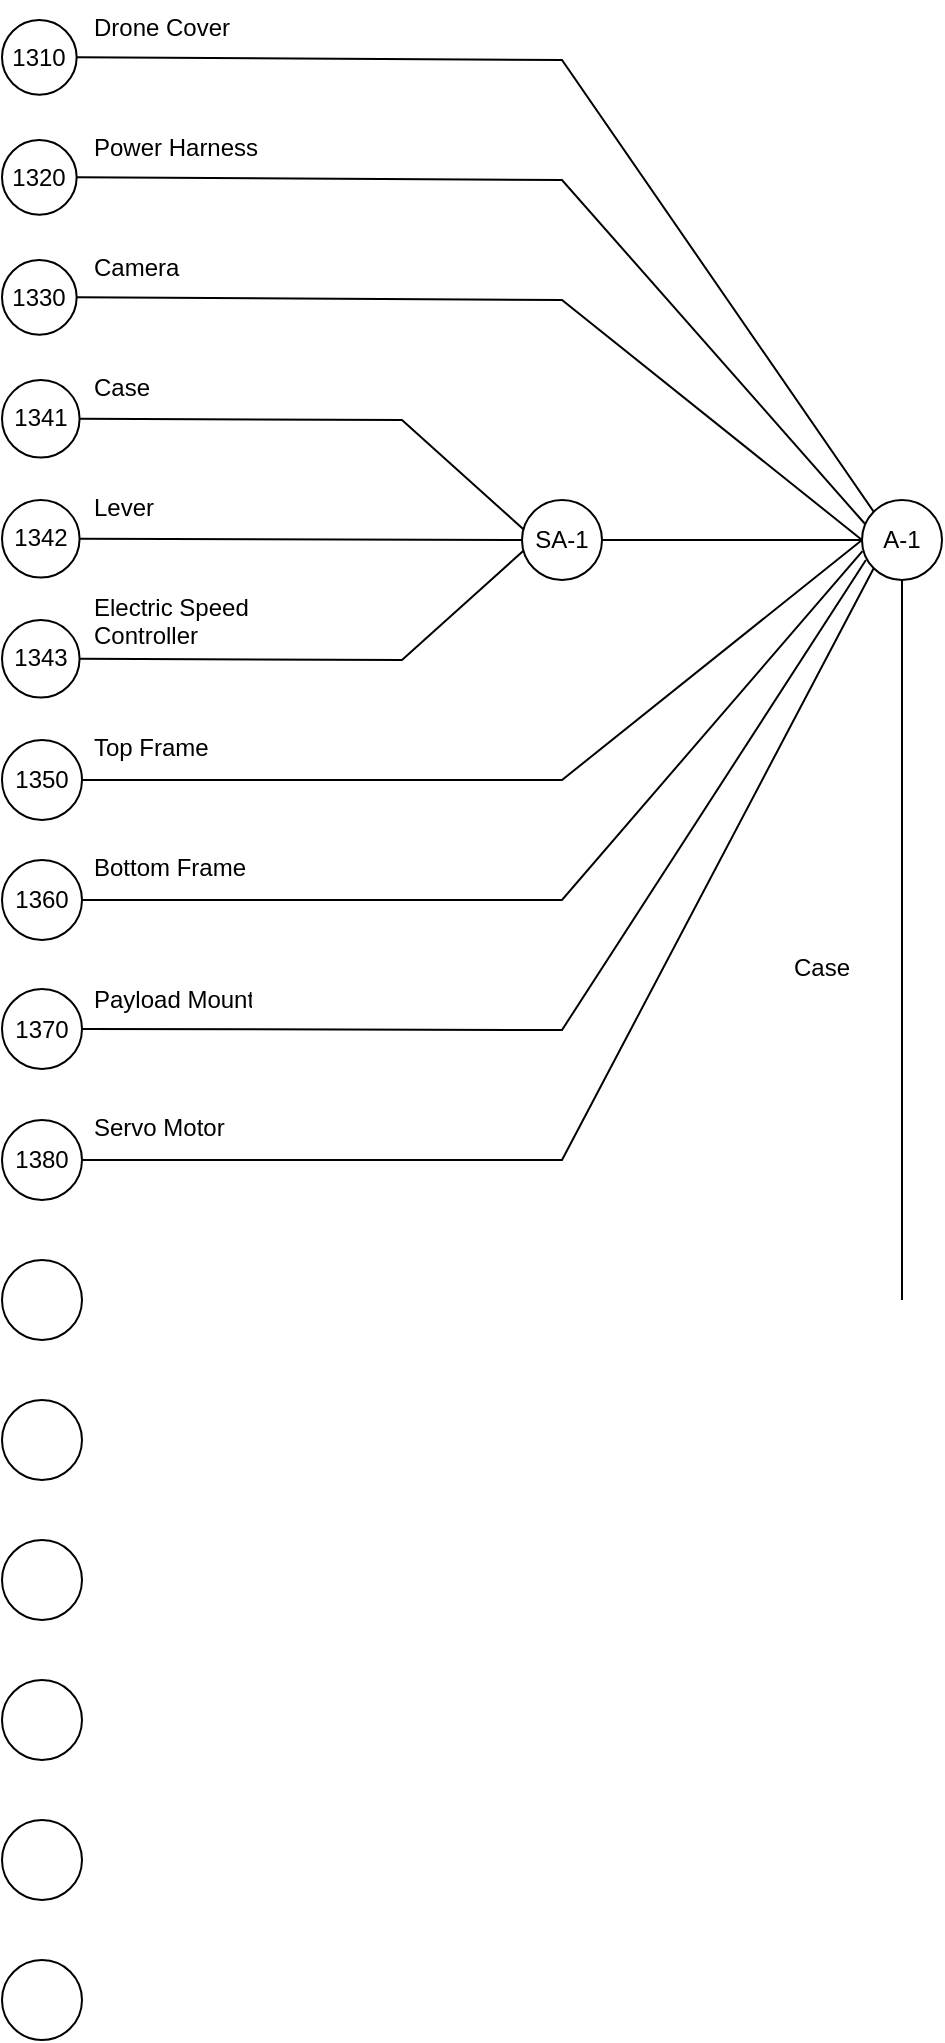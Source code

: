 <mxfile version="15.0.2" type="github">
  <diagram id="NajqLneOWFnYj3j5UxJ6" name="Page-1">
    <mxGraphModel dx="1240" dy="669" grid="1" gridSize="10" guides="1" tooltips="1" connect="1" arrows="1" fold="1" page="1" pageScale="1" pageWidth="827" pageHeight="1169" math="0" shadow="0">
      <root>
        <mxCell id="0" />
        <mxCell id="1" parent="0" />
        <mxCell id="FHKYzSLBnUwBpwtCTsLZ-2" value="" style="ellipse;whiteSpace=wrap;html=1;aspect=fixed;" vertex="1" parent="1">
          <mxGeometry x="200" y="830" width="40" height="40" as="geometry" />
        </mxCell>
        <mxCell id="FHKYzSLBnUwBpwtCTsLZ-3" value="" style="ellipse;whiteSpace=wrap;html=1;aspect=fixed;" vertex="1" parent="1">
          <mxGeometry x="200" y="690" width="40" height="40" as="geometry" />
        </mxCell>
        <mxCell id="FHKYzSLBnUwBpwtCTsLZ-14" value="" style="ellipse;whiteSpace=wrap;html=1;aspect=fixed;" vertex="1" parent="1">
          <mxGeometry x="200" y="760" width="40" height="40" as="geometry" />
        </mxCell>
        <mxCell id="FHKYzSLBnUwBpwtCTsLZ-15" value="" style="ellipse;whiteSpace=wrap;html=1;aspect=fixed;" vertex="1" parent="1">
          <mxGeometry x="200" y="900" width="40" height="40" as="geometry" />
        </mxCell>
        <mxCell id="FHKYzSLBnUwBpwtCTsLZ-25" value="" style="group" vertex="1" connectable="0" parent="1">
          <mxGeometry x="200" y="240" width="320" height="170" as="geometry" />
        </mxCell>
        <mxCell id="FHKYzSLBnUwBpwtCTsLZ-24" value="" style="group" vertex="1" connectable="0" parent="FHKYzSLBnUwBpwtCTsLZ-25">
          <mxGeometry width="266.667" height="170" as="geometry" />
        </mxCell>
        <mxCell id="FHKYzSLBnUwBpwtCTsLZ-5" value="1341" style="ellipse;whiteSpace=wrap;html=1;aspect=fixed;" vertex="1" parent="FHKYzSLBnUwBpwtCTsLZ-24">
          <mxGeometry y="10" width="38.788" height="38.788" as="geometry" />
        </mxCell>
        <mxCell id="FHKYzSLBnUwBpwtCTsLZ-7" value="1343" style="ellipse;whiteSpace=wrap;html=1;aspect=fixed;" vertex="1" parent="FHKYzSLBnUwBpwtCTsLZ-24">
          <mxGeometry y="130" width="38.788" height="38.788" as="geometry" />
        </mxCell>
        <mxCell id="FHKYzSLBnUwBpwtCTsLZ-9" value="1342" style="ellipse;whiteSpace=wrap;html=1;aspect=fixed;" vertex="1" parent="FHKYzSLBnUwBpwtCTsLZ-24">
          <mxGeometry y="70" width="38.788" height="38.788" as="geometry" />
        </mxCell>
        <mxCell id="FHKYzSLBnUwBpwtCTsLZ-17" value="Case" style="text;strokeColor=none;fillColor=none;align=left;verticalAlign=top;spacingLeft=4;spacingRight=4;overflow=hidden;rotatable=0;points=[[0,0.5],[1,0.5]];portConstraint=eastwest;" vertex="1" parent="FHKYzSLBnUwBpwtCTsLZ-24">
          <mxGeometry x="40.003" width="80" height="26" as="geometry" />
        </mxCell>
        <mxCell id="FHKYzSLBnUwBpwtCTsLZ-19" value="" style="endArrow=none;html=1;exitX=1;exitY=0.5;exitDx=0;exitDy=0;rounded=0;" edge="1" parent="FHKYzSLBnUwBpwtCTsLZ-24" source="FHKYzSLBnUwBpwtCTsLZ-5">
          <mxGeometry width="50" height="50" relative="1" as="geometry">
            <mxPoint x="213.333" y="80" as="sourcePoint" />
            <mxPoint x="266.667" y="90" as="targetPoint" />
            <Array as="points">
              <mxPoint x="200" y="30" />
            </Array>
          </mxGeometry>
        </mxCell>
        <mxCell id="FHKYzSLBnUwBpwtCTsLZ-20" value="" style="endArrow=none;html=1;exitX=1;exitY=0.5;exitDx=0;exitDy=0;" edge="1" parent="FHKYzSLBnUwBpwtCTsLZ-24" source="FHKYzSLBnUwBpwtCTsLZ-9">
          <mxGeometry width="50" height="50" relative="1" as="geometry">
            <mxPoint x="160" y="90" as="sourcePoint" />
            <mxPoint x="266.667" y="90" as="targetPoint" />
          </mxGeometry>
        </mxCell>
        <mxCell id="FHKYzSLBnUwBpwtCTsLZ-21" value="" style="endArrow=none;html=1;exitX=1;exitY=0.5;exitDx=0;exitDy=0;rounded=0;" edge="1" parent="FHKYzSLBnUwBpwtCTsLZ-24" source="FHKYzSLBnUwBpwtCTsLZ-7">
          <mxGeometry width="50" height="50" relative="1" as="geometry">
            <mxPoint x="53.333" y="150" as="sourcePoint" />
            <mxPoint x="266.667" y="90" as="targetPoint" />
            <Array as="points">
              <mxPoint x="200" y="150" />
            </Array>
          </mxGeometry>
        </mxCell>
        <mxCell id="FHKYzSLBnUwBpwtCTsLZ-22" value="Lever" style="text;strokeColor=none;fillColor=none;align=left;verticalAlign=top;spacingLeft=4;spacingRight=4;overflow=hidden;rotatable=0;points=[[0,0.5],[1,0.5]];portConstraint=eastwest;" vertex="1" parent="FHKYzSLBnUwBpwtCTsLZ-24">
          <mxGeometry x="40.003" y="60" width="80" height="26" as="geometry" />
        </mxCell>
        <mxCell id="FHKYzSLBnUwBpwtCTsLZ-23" value="Electric Speed&#xa;Controller&#xa;" style="text;strokeColor=none;fillColor=none;align=left;verticalAlign=top;spacingLeft=4;spacingRight=4;overflow=hidden;rotatable=0;points=[[0,0.5],[1,0.5]];portConstraint=eastwest;" vertex="1" parent="FHKYzSLBnUwBpwtCTsLZ-24">
          <mxGeometry x="40.003" y="110" width="120" height="40" as="geometry" />
        </mxCell>
        <mxCell id="FHKYzSLBnUwBpwtCTsLZ-29" value="" style="endArrow=none;html=1;entryX=1;entryY=0.5;entryDx=0;entryDy=0;" edge="1" parent="1" target="FHKYzSLBnUwBpwtCTsLZ-13">
          <mxGeometry width="50" height="50" relative="1" as="geometry">
            <mxPoint x="630" y="330" as="sourcePoint" />
            <mxPoint x="440" y="320" as="targetPoint" />
          </mxGeometry>
        </mxCell>
        <mxCell id="FHKYzSLBnUwBpwtCTsLZ-33" value="A-1" style="ellipse;whiteSpace=wrap;html=1;aspect=fixed;" vertex="1" parent="1">
          <mxGeometry x="630" y="310" width="40" height="40" as="geometry" />
        </mxCell>
        <mxCell id="FHKYzSLBnUwBpwtCTsLZ-34" value="" style="endArrow=none;html=1;entryX=0.5;entryY=1;entryDx=0;entryDy=0;" edge="1" parent="1" target="FHKYzSLBnUwBpwtCTsLZ-33">
          <mxGeometry width="50" height="50" relative="1" as="geometry">
            <mxPoint x="650" y="710" as="sourcePoint" />
            <mxPoint x="140" y="470" as="targetPoint" />
          </mxGeometry>
        </mxCell>
        <mxCell id="FHKYzSLBnUwBpwtCTsLZ-13" value="SA-1" style="ellipse;whiteSpace=wrap;html=1;aspect=fixed;" vertex="1" parent="1">
          <mxGeometry x="460" y="310" width="40" height="40" as="geometry" />
        </mxCell>
        <mxCell id="FHKYzSLBnUwBpwtCTsLZ-47" value="Case" style="text;strokeColor=none;fillColor=none;align=left;verticalAlign=top;spacingLeft=4;spacingRight=4;overflow=hidden;rotatable=0;points=[[0,0.5],[1,0.5]];portConstraint=eastwest;" vertex="1" parent="1">
          <mxGeometry x="590.003" y="530" width="80" height="26" as="geometry" />
        </mxCell>
        <mxCell id="FHKYzSLBnUwBpwtCTsLZ-54" value="" style="group" vertex="1" connectable="0" parent="1">
          <mxGeometry x="200" y="420" width="280" height="240" as="geometry" />
        </mxCell>
        <mxCell id="FHKYzSLBnUwBpwtCTsLZ-51" value="" style="group" vertex="1" connectable="0" parent="FHKYzSLBnUwBpwtCTsLZ-54">
          <mxGeometry width="130" height="240" as="geometry" />
        </mxCell>
        <mxCell id="FHKYzSLBnUwBpwtCTsLZ-42" value="Top Frame" style="text;strokeColor=none;fillColor=none;align=left;verticalAlign=top;spacingLeft=4;spacingRight=4;overflow=hidden;rotatable=0;points=[[0,0.5],[1,0.5]];portConstraint=eastwest;" vertex="1" parent="FHKYzSLBnUwBpwtCTsLZ-51">
          <mxGeometry x="40.003" width="80" height="26" as="geometry" />
        </mxCell>
        <mxCell id="FHKYzSLBnUwBpwtCTsLZ-46" value="Bottom Frame" style="text;strokeColor=none;fillColor=none;align=left;verticalAlign=top;spacingLeft=4;spacingRight=4;overflow=hidden;rotatable=0;points=[[0,0.5],[1,0.5]];portConstraint=eastwest;" vertex="1" parent="FHKYzSLBnUwBpwtCTsLZ-51">
          <mxGeometry x="40" y="60" width="90" height="26" as="geometry" />
        </mxCell>
        <mxCell id="FHKYzSLBnUwBpwtCTsLZ-48" value="Servo Motor" style="text;strokeColor=none;fillColor=none;align=left;verticalAlign=top;spacingLeft=4;spacingRight=4;overflow=hidden;rotatable=0;points=[[0,0.5],[1,0.5]];portConstraint=eastwest;" vertex="1" parent="FHKYzSLBnUwBpwtCTsLZ-51">
          <mxGeometry x="40.003" y="190" width="80" height="26" as="geometry" />
        </mxCell>
        <mxCell id="FHKYzSLBnUwBpwtCTsLZ-49" value="Payload Mount" style="text;strokeColor=none;fillColor=none;align=left;verticalAlign=top;spacingLeft=4;spacingRight=4;overflow=hidden;rotatable=0;points=[[0,0.5],[1,0.5]];portConstraint=eastwest;" vertex="1" parent="FHKYzSLBnUwBpwtCTsLZ-51">
          <mxGeometry x="40" y="126" width="90" height="26" as="geometry" />
        </mxCell>
        <mxCell id="FHKYzSLBnUwBpwtCTsLZ-50" value="" style="group" vertex="1" connectable="0" parent="FHKYzSLBnUwBpwtCTsLZ-51">
          <mxGeometry y="10" width="40" height="230" as="geometry" />
        </mxCell>
        <mxCell id="FHKYzSLBnUwBpwtCTsLZ-1" value="1360" style="ellipse;whiteSpace=wrap;html=1;aspect=fixed;" vertex="1" parent="FHKYzSLBnUwBpwtCTsLZ-50">
          <mxGeometry y="60" width="40" height="40" as="geometry" />
        </mxCell>
        <mxCell id="FHKYzSLBnUwBpwtCTsLZ-4" value="1350" style="ellipse;whiteSpace=wrap;html=1;aspect=fixed;" vertex="1" parent="FHKYzSLBnUwBpwtCTsLZ-50">
          <mxGeometry width="40" height="40" as="geometry" />
        </mxCell>
        <mxCell id="FHKYzSLBnUwBpwtCTsLZ-10" value="1380" style="ellipse;whiteSpace=wrap;html=1;aspect=fixed;" vertex="1" parent="FHKYzSLBnUwBpwtCTsLZ-50">
          <mxGeometry y="190" width="40" height="40" as="geometry" />
        </mxCell>
        <mxCell id="FHKYzSLBnUwBpwtCTsLZ-12" value="1370" style="ellipse;whiteSpace=wrap;html=1;aspect=fixed;" vertex="1" parent="FHKYzSLBnUwBpwtCTsLZ-50">
          <mxGeometry y="124.5" width="40" height="40" as="geometry" />
        </mxCell>
        <mxCell id="FHKYzSLBnUwBpwtCTsLZ-53" value="" style="group" vertex="1" connectable="0" parent="FHKYzSLBnUwBpwtCTsLZ-54">
          <mxGeometry x="280" y="30" height="190" as="geometry" />
        </mxCell>
        <mxCell id="FHKYzSLBnUwBpwtCTsLZ-36" value="" style="endArrow=none;html=1;exitX=1;exitY=0.5;exitDx=0;exitDy=0;exitPerimeter=0;entryX=0.006;entryY=0.638;entryDx=0;entryDy=0;rounded=0;entryPerimeter=0;" edge="1" parent="1" source="FHKYzSLBnUwBpwtCTsLZ-1" target="FHKYzSLBnUwBpwtCTsLZ-33">
          <mxGeometry width="50" height="50" relative="1" as="geometry">
            <mxPoint x="90" y="420" as="sourcePoint" />
            <mxPoint x="140" y="370" as="targetPoint" />
            <Array as="points">
              <mxPoint x="480" y="510" />
            </Array>
          </mxGeometry>
        </mxCell>
        <mxCell id="FHKYzSLBnUwBpwtCTsLZ-35" value="" style="endArrow=none;html=1;exitX=1;exitY=0.5;exitDx=0;exitDy=0;entryX=0;entryY=0.5;entryDx=0;entryDy=0;rounded=0;" edge="1" parent="1" source="FHKYzSLBnUwBpwtCTsLZ-4" target="FHKYzSLBnUwBpwtCTsLZ-33">
          <mxGeometry width="50" height="50" relative="1" as="geometry">
            <mxPoint x="90" y="470" as="sourcePoint" />
            <mxPoint x="140" y="420" as="targetPoint" />
            <Array as="points">
              <mxPoint x="480" y="450" />
            </Array>
          </mxGeometry>
        </mxCell>
        <mxCell id="FHKYzSLBnUwBpwtCTsLZ-38" value="" style="endArrow=none;html=1;exitX=1;exitY=0.5;exitDx=0;exitDy=0;entryX=0;entryY=1;entryDx=0;entryDy=0;rounded=0;" edge="1" parent="1" source="FHKYzSLBnUwBpwtCTsLZ-10" target="FHKYzSLBnUwBpwtCTsLZ-33">
          <mxGeometry width="50" height="50" relative="1" as="geometry">
            <mxPoint x="350" y="590" as="sourcePoint" />
            <mxPoint x="580" y="570" as="targetPoint" />
            <Array as="points">
              <mxPoint x="480" y="640" />
            </Array>
          </mxGeometry>
        </mxCell>
        <mxCell id="FHKYzSLBnUwBpwtCTsLZ-37" value="" style="endArrow=none;html=1;exitX=1;exitY=0.5;exitDx=0;exitDy=0;entryX=0.049;entryY=0.749;entryDx=0;entryDy=0;rounded=0;entryPerimeter=0;" edge="1" parent="1" source="FHKYzSLBnUwBpwtCTsLZ-12" target="FHKYzSLBnUwBpwtCTsLZ-33">
          <mxGeometry width="50" height="50" relative="1" as="geometry">
            <mxPoint x="350" y="490" as="sourcePoint" />
            <mxPoint x="400" y="440" as="targetPoint" />
            <Array as="points">
              <mxPoint x="480" y="575" />
            </Array>
          </mxGeometry>
        </mxCell>
        <mxCell id="FHKYzSLBnUwBpwtCTsLZ-56" value="" style="group" vertex="1" connectable="0" parent="1">
          <mxGeometry x="200" y="60" width="280" height="170" as="geometry" />
        </mxCell>
        <mxCell id="FHKYzSLBnUwBpwtCTsLZ-44" value="" style="group" vertex="1" connectable="0" parent="FHKYzSLBnUwBpwtCTsLZ-56">
          <mxGeometry width="150" height="170" as="geometry" />
        </mxCell>
        <mxCell id="FHKYzSLBnUwBpwtCTsLZ-6" value="1330" style="ellipse;whiteSpace=wrap;html=1;aspect=fixed;" vertex="1" parent="FHKYzSLBnUwBpwtCTsLZ-44">
          <mxGeometry y="130" width="37.333" height="37.333" as="geometry" />
        </mxCell>
        <mxCell id="FHKYzSLBnUwBpwtCTsLZ-8" value="1310" style="ellipse;whiteSpace=wrap;html=1;aspect=fixed;" vertex="1" parent="FHKYzSLBnUwBpwtCTsLZ-44">
          <mxGeometry y="10" width="37.333" height="37.333" as="geometry" />
        </mxCell>
        <mxCell id="FHKYzSLBnUwBpwtCTsLZ-11" value="1320" style="ellipse;whiteSpace=wrap;html=1;aspect=fixed;" vertex="1" parent="FHKYzSLBnUwBpwtCTsLZ-44">
          <mxGeometry y="70" width="37.333" height="37.333" as="geometry" />
        </mxCell>
        <mxCell id="FHKYzSLBnUwBpwtCTsLZ-43" value="" style="group" vertex="1" connectable="0" parent="FHKYzSLBnUwBpwtCTsLZ-44">
          <mxGeometry x="40.0" width="110.0" height="146" as="geometry" />
        </mxCell>
        <mxCell id="FHKYzSLBnUwBpwtCTsLZ-39" value="Camera" style="text;strokeColor=none;fillColor=none;align=left;verticalAlign=top;spacingLeft=4;spacingRight=4;overflow=hidden;rotatable=0;points=[[0,0.5],[1,0.5]];portConstraint=eastwest;" vertex="1" parent="FHKYzSLBnUwBpwtCTsLZ-43">
          <mxGeometry x="0.003" y="120" width="80.0" height="26" as="geometry" />
        </mxCell>
        <mxCell id="FHKYzSLBnUwBpwtCTsLZ-40" value="Drone Cover" style="text;strokeColor=none;fillColor=none;align=left;verticalAlign=top;spacingLeft=4;spacingRight=4;overflow=hidden;rotatable=0;points=[[0,0.5],[1,0.5]];portConstraint=eastwest;" vertex="1" parent="FHKYzSLBnUwBpwtCTsLZ-43">
          <mxGeometry x="0.003" width="80.0" height="26" as="geometry" />
        </mxCell>
        <mxCell id="FHKYzSLBnUwBpwtCTsLZ-41" value="Power Harness" style="text;strokeColor=none;fillColor=none;align=left;verticalAlign=top;spacingLeft=4;spacingRight=4;overflow=hidden;rotatable=0;points=[[0,0.5],[1,0.5]];portConstraint=eastwest;" vertex="1" parent="FHKYzSLBnUwBpwtCTsLZ-43">
          <mxGeometry y="60" width="110.0" height="26" as="geometry" />
        </mxCell>
        <mxCell id="FHKYzSLBnUwBpwtCTsLZ-30" value="" style="endArrow=none;html=1;exitX=1;exitY=0.5;exitDx=0;exitDy=0;rounded=0;" edge="1" parent="FHKYzSLBnUwBpwtCTsLZ-56" source="FHKYzSLBnUwBpwtCTsLZ-6">
          <mxGeometry x="360" y="100" width="50" height="50" as="geometry">
            <mxPoint x="190" y="310" as="sourcePoint" />
            <mxPoint x="430" y="270" as="targetPoint" />
            <Array as="points">
              <mxPoint x="280" y="150" />
            </Array>
          </mxGeometry>
        </mxCell>
        <mxCell id="FHKYzSLBnUwBpwtCTsLZ-32" value="" style="endArrow=none;html=1;exitX=1;exitY=0.5;exitDx=0;exitDy=0;rounded=0;entryX=0;entryY=0;entryDx=0;entryDy=0;" edge="1" parent="1" source="FHKYzSLBnUwBpwtCTsLZ-8" target="FHKYzSLBnUwBpwtCTsLZ-33">
          <mxGeometry x="560" y="160" width="50" height="50" as="geometry">
            <mxPoint x="380" y="260" as="sourcePoint" />
            <mxPoint x="630" y="330" as="targetPoint" />
            <Array as="points">
              <mxPoint x="480" y="90" />
            </Array>
          </mxGeometry>
        </mxCell>
        <mxCell id="FHKYzSLBnUwBpwtCTsLZ-31" value="" style="endArrow=none;html=1;exitX=1;exitY=0.5;exitDx=0;exitDy=0;rounded=0;entryX=0.033;entryY=0.294;entryDx=0;entryDy=0;entryPerimeter=0;" edge="1" parent="1" source="FHKYzSLBnUwBpwtCTsLZ-11" target="FHKYzSLBnUwBpwtCTsLZ-33">
          <mxGeometry x="560" y="160" width="50" height="50" as="geometry">
            <mxPoint x="350" y="320" as="sourcePoint" />
            <mxPoint x="630" y="330" as="targetPoint" />
            <Array as="points">
              <mxPoint x="480" y="150" />
            </Array>
          </mxGeometry>
        </mxCell>
        <mxCell id="FHKYzSLBnUwBpwtCTsLZ-58" value="" style="ellipse;whiteSpace=wrap;html=1;aspect=fixed;" vertex="1" parent="1">
          <mxGeometry x="200" y="970" width="40" height="40" as="geometry" />
        </mxCell>
        <mxCell id="FHKYzSLBnUwBpwtCTsLZ-59" value="" style="ellipse;whiteSpace=wrap;html=1;aspect=fixed;" vertex="1" parent="1">
          <mxGeometry x="200" y="1040" width="40" height="40" as="geometry" />
        </mxCell>
      </root>
    </mxGraphModel>
  </diagram>
</mxfile>
